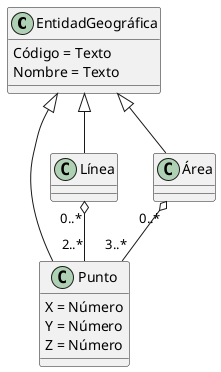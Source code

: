 @startuml
class EntidadGeográfica{
Código = Texto
Nombre = Texto
}

class Punto extends EntidadGeográfica{
X = Número
Y = Número
Z = Número
}

class Línea extends EntidadGeográfica{
}

class Área extends EntidadGeográfica{
}

Línea "0..*" o-- "2..*" Punto
Área "0..*" o-- "3..*" Punto
 
@enduml